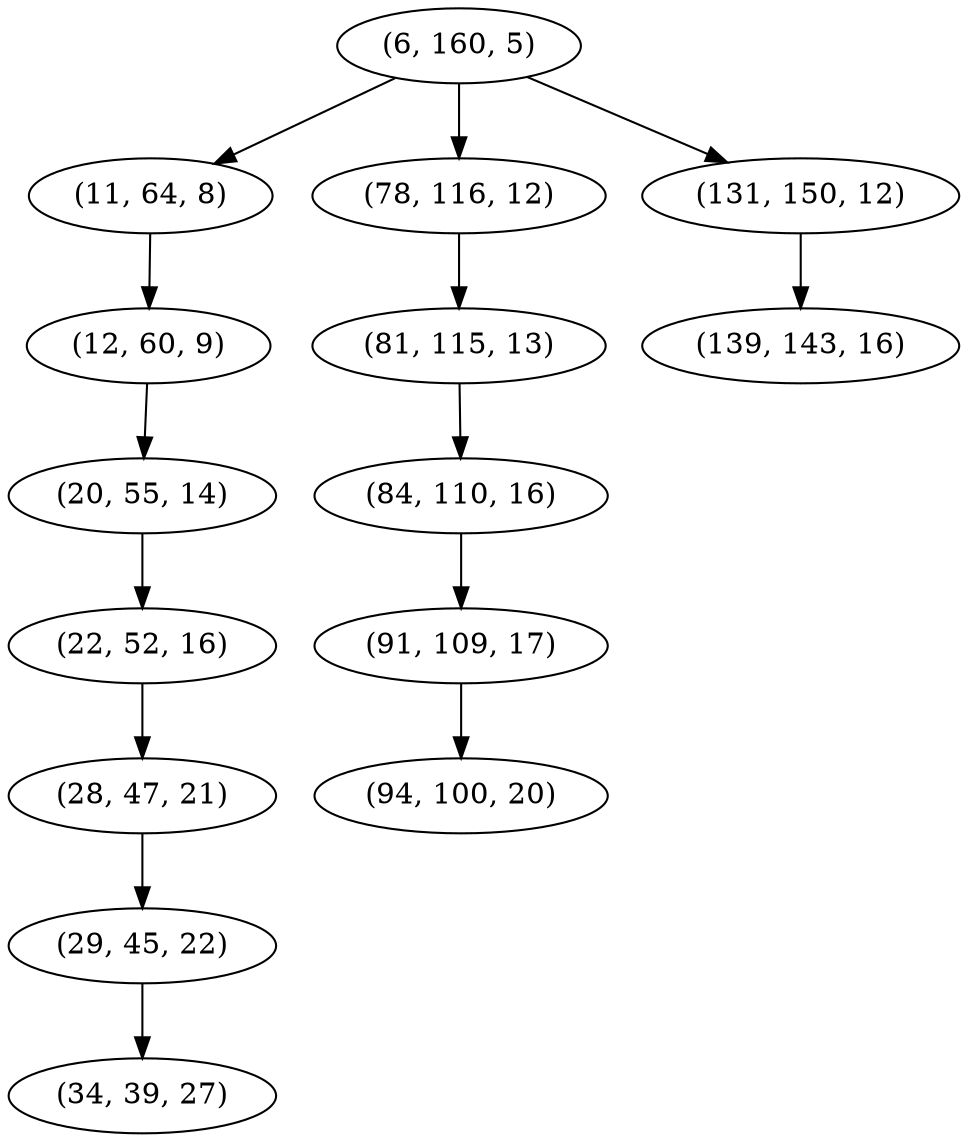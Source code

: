 digraph tree {
    "(6, 160, 5)";
    "(11, 64, 8)";
    "(12, 60, 9)";
    "(20, 55, 14)";
    "(22, 52, 16)";
    "(28, 47, 21)";
    "(29, 45, 22)";
    "(34, 39, 27)";
    "(78, 116, 12)";
    "(81, 115, 13)";
    "(84, 110, 16)";
    "(91, 109, 17)";
    "(94, 100, 20)";
    "(131, 150, 12)";
    "(139, 143, 16)";
    "(6, 160, 5)" -> "(11, 64, 8)";
    "(6, 160, 5)" -> "(78, 116, 12)";
    "(6, 160, 5)" -> "(131, 150, 12)";
    "(11, 64, 8)" -> "(12, 60, 9)";
    "(12, 60, 9)" -> "(20, 55, 14)";
    "(20, 55, 14)" -> "(22, 52, 16)";
    "(22, 52, 16)" -> "(28, 47, 21)";
    "(28, 47, 21)" -> "(29, 45, 22)";
    "(29, 45, 22)" -> "(34, 39, 27)";
    "(78, 116, 12)" -> "(81, 115, 13)";
    "(81, 115, 13)" -> "(84, 110, 16)";
    "(84, 110, 16)" -> "(91, 109, 17)";
    "(91, 109, 17)" -> "(94, 100, 20)";
    "(131, 150, 12)" -> "(139, 143, 16)";
}
